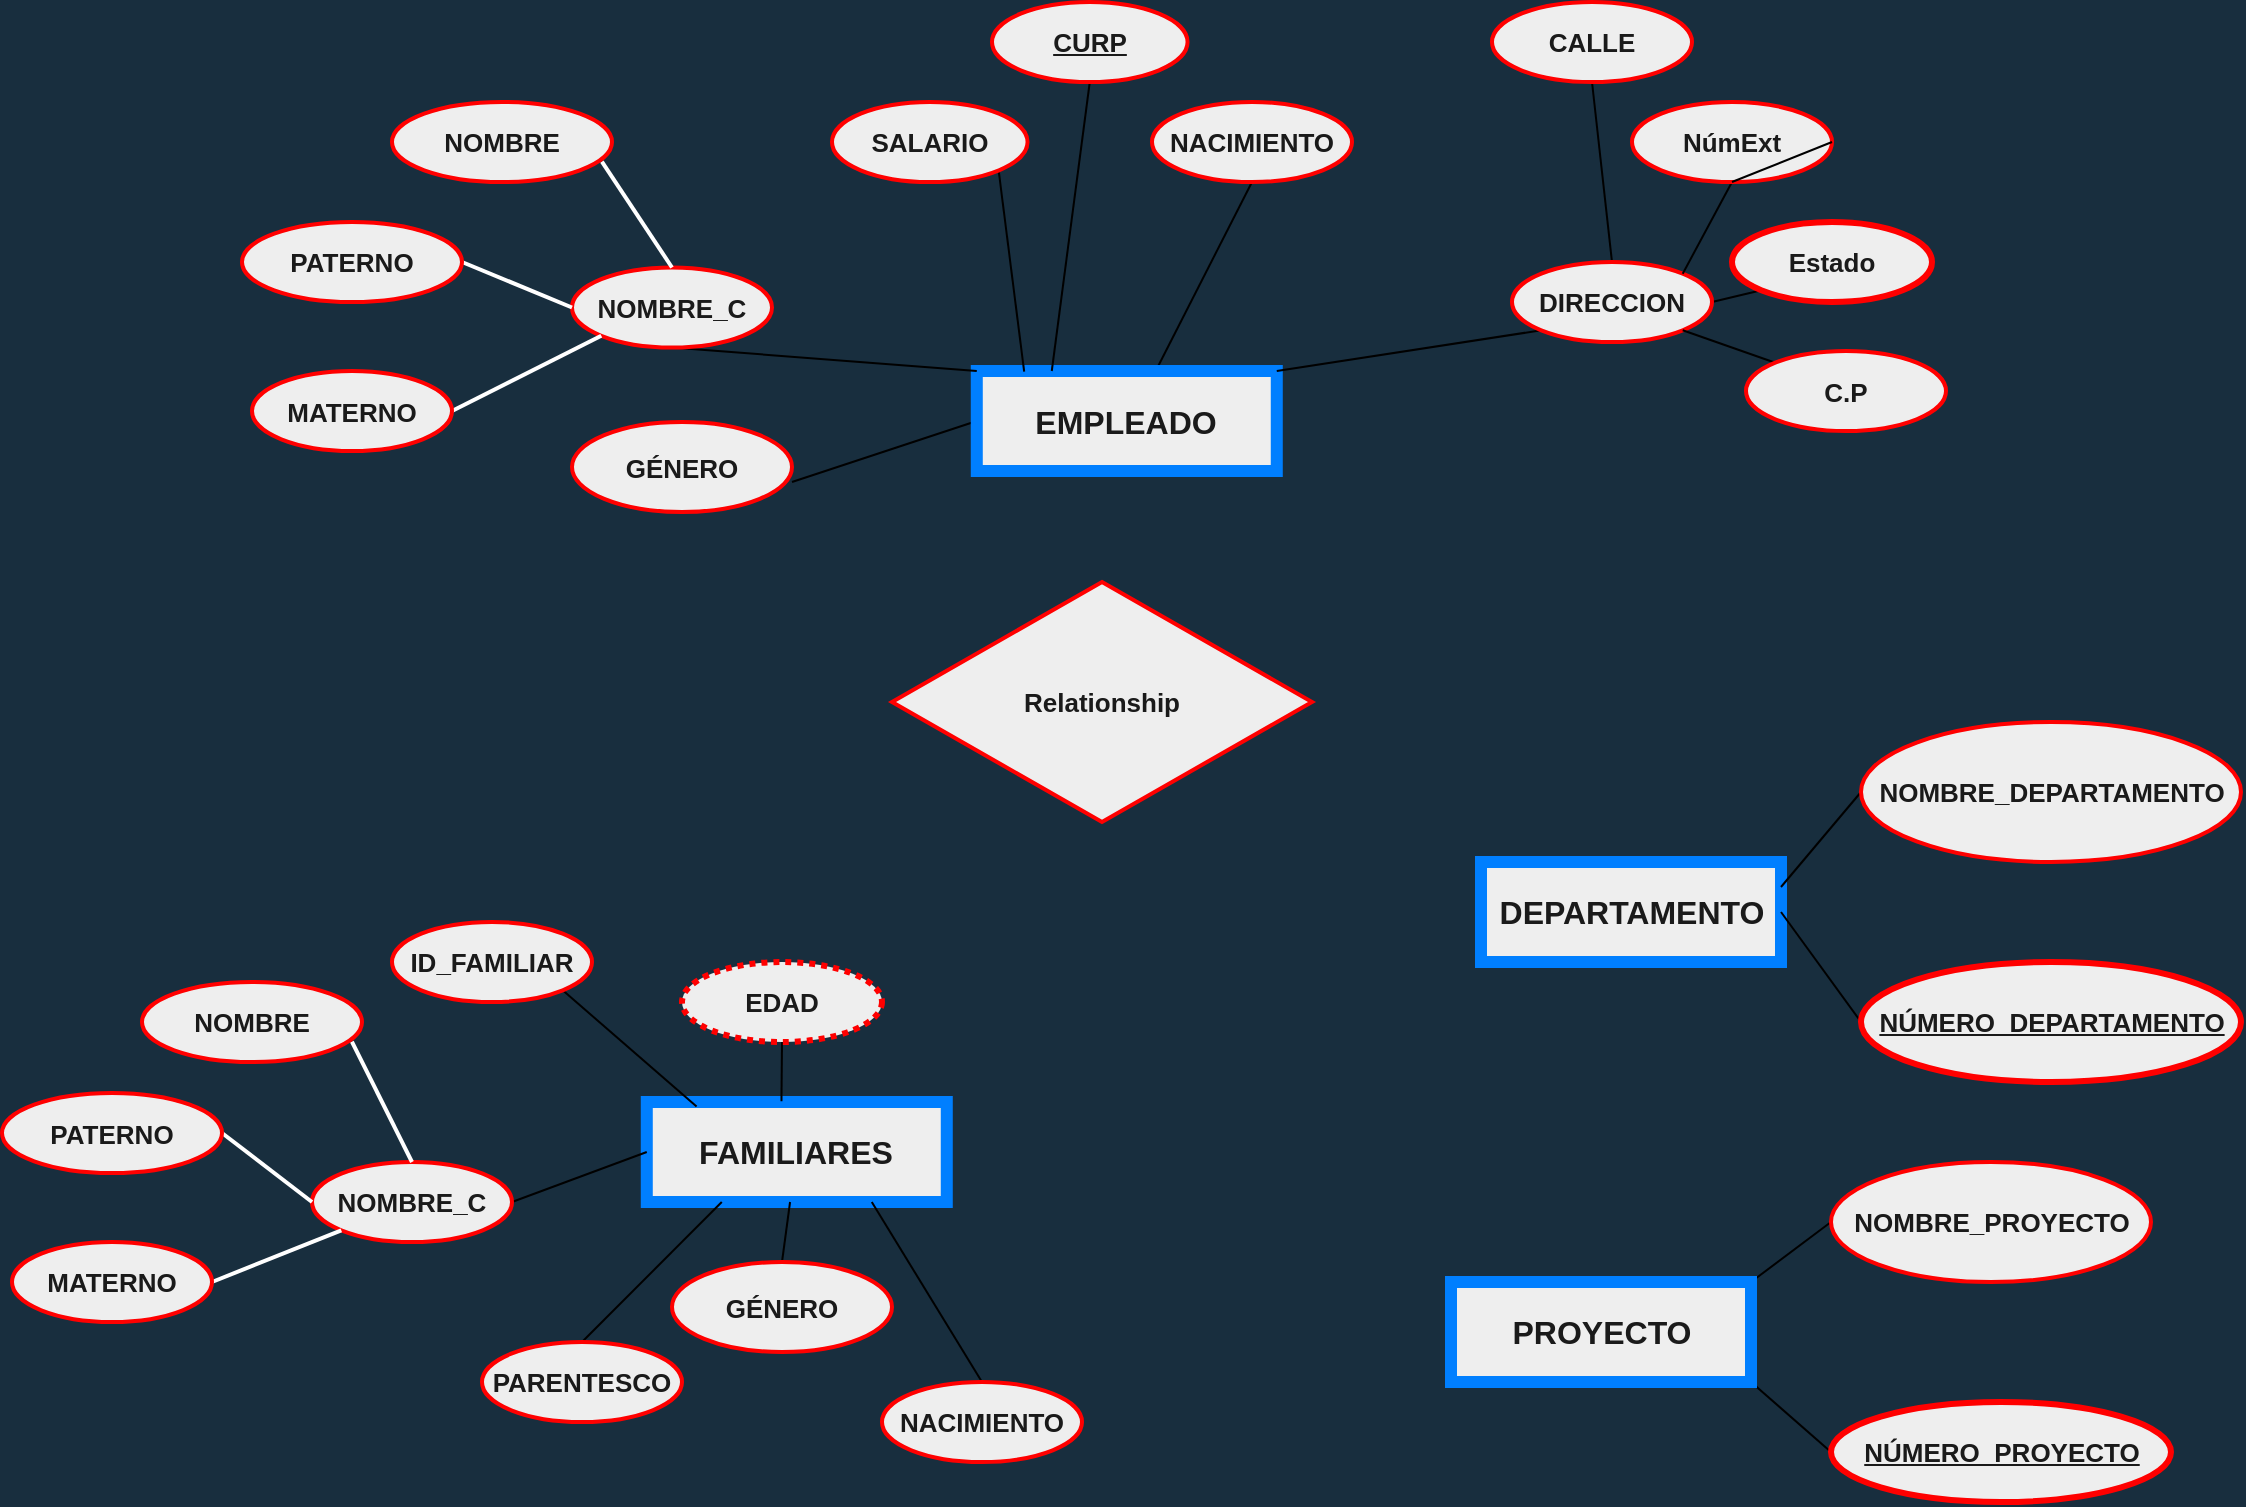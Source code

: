 <mxfile version="13.9.9" type="device"><diagram id="Cr8rwhKdKpi9vluvS5JP" name="Página-1"><mxGraphModel dx="1093" dy="754" grid="1" gridSize="10" guides="1" tooltips="1" connect="1" arrows="0" fold="1" page="1" pageScale="1" pageWidth="1169" pageHeight="827" background="#182E3E" math="0" shadow="0"><root><mxCell id="0"/><mxCell id="1" parent="0"/><mxCell id="cJOQEZuyymXwWGWpgnNL-10" style="edgeStyle=none;rounded=0;orthogonalLoop=1;jettySize=auto;html=1;exitX=0;exitY=0.5;exitDx=0;exitDy=0;entryX=1;entryY=0.667;entryDx=0;entryDy=0;entryPerimeter=0;endArrow=none;endFill=0;" parent="1" source="9bCEXv4croC0r56C43FN-2" target="9bCEXv4croC0r56C43FN-22" edge="1"><mxGeometry relative="1" as="geometry"/></mxCell><mxCell id="cJOQEZuyymXwWGWpgnNL-13" style="edgeStyle=none;rounded=0;orthogonalLoop=1;jettySize=auto;html=1;exitX=0.593;exitY=0.02;exitDx=0;exitDy=0;endArrow=none;endFill=0;exitPerimeter=0;entryX=0.5;entryY=1;entryDx=0;entryDy=0;" parent="1" source="9bCEXv4croC0r56C43FN-2" target="cJOQEZuyymXwWGWpgnNL-21" edge="1"><mxGeometry relative="1" as="geometry"><mxPoint x="605.826" y="89.99" as="targetPoint"/></mxGeometry></mxCell><mxCell id="9bCEXv4croC0r56C43FN-2" value="EMPLEADO" style="whiteSpace=wrap;html=1;align=center;strokeWidth=6;fontSize=16;fontStyle=1;fillColor=#EEEEEE;fontColor=#1A1A1A;strokeColor=#007FFF;" parent="1" vertex="1"><mxGeometry x="507.39" y="204.5" width="150" height="50" as="geometry"/></mxCell><mxCell id="cJOQEZuyymXwWGWpgnNL-11" style="edgeStyle=none;rounded=0;orthogonalLoop=1;jettySize=auto;html=1;exitX=0.5;exitY=1;exitDx=0;exitDy=0;entryX=0;entryY=0;entryDx=0;entryDy=0;endArrow=none;endFill=0;" parent="1" source="9bCEXv4croC0r56C43FN-3" target="9bCEXv4croC0r56C43FN-2" edge="1"><mxGeometry relative="1" as="geometry"/></mxCell><mxCell id="9bCEXv4croC0r56C43FN-3" value="NOMBRE_C" style="ellipse;whiteSpace=wrap;html=1;align=center;strokeWidth=2;fontSize=13;fontStyle=1;fillColor=#EEEEEE;fontColor=#1A1A1A;strokeColor=#FF0000;" parent="1" vertex="1"><mxGeometry x="305" y="152.75" width="100" height="40" as="geometry"/></mxCell><mxCell id="9bCEXv4croC0r56C43FN-14" style="rounded=1;sketch=0;orthogonalLoop=1;jettySize=auto;html=1;exitX=1;exitY=0.5;exitDx=0;exitDy=0;entryX=0;entryY=1;entryDx=0;entryDy=0;endArrow=none;endFill=0;strokeColor=#FFFFFF;strokeWidth=2;fontColor=#FFFFFF;startArrow=none;startFill=0;" parent="1" source="9bCEXv4croC0r56C43FN-17" target="9bCEXv4croC0r56C43FN-3" edge="1"><mxGeometry relative="1" as="geometry"><mxPoint x="225" y="77.75" as="sourcePoint"/><mxPoint x="265.0" y="165.5" as="targetPoint"/></mxGeometry></mxCell><mxCell id="9bCEXv4croC0r56C43FN-13" style="rounded=1;sketch=0;orthogonalLoop=1;jettySize=auto;html=1;entryX=0;entryY=0.5;entryDx=0;entryDy=0;strokeColor=#FFFFFF;fontColor=#FFFFFF;endArrow=none;endFill=0;strokeWidth=2;exitX=1;exitY=0.5;exitDx=0;exitDy=0;" parent="1" source="9bCEXv4croC0r56C43FN-18" target="9bCEXv4croC0r56C43FN-3" edge="1"><mxGeometry relative="1" as="geometry"><mxPoint x="275" y="30" as="sourcePoint"/></mxGeometry></mxCell><mxCell id="9bCEXv4croC0r56C43FN-17" value="MATERNO" style="ellipse;whiteSpace=wrap;html=1;align=center;strokeWidth=2;fontSize=13;fontStyle=1;verticalAlign=middle;fillColor=#EEEEEE;fontColor=#1A1A1A;strokeColor=#FF0000;" parent="1" vertex="1"><mxGeometry x="145" y="204.5" width="100" height="40" as="geometry"/></mxCell><mxCell id="9bCEXv4croC0r56C43FN-18" value="PATERNO" style="ellipse;whiteSpace=wrap;html=1;align=center;strokeWidth=2;fontSize=13;fontStyle=1;verticalAlign=middle;fillColor=#EEEEEE;fontColor=#1A1A1A;strokeColor=#FF0000;" parent="1" vertex="1"><mxGeometry x="140" y="130" width="110" height="40" as="geometry"/></mxCell><mxCell id="9bCEXv4croC0r56C43FN-20" style="rounded=1;sketch=0;orthogonalLoop=1;jettySize=auto;html=1;exitX=0.954;exitY=0.745;exitDx=0;exitDy=0;startArrow=none;startFill=0;endArrow=none;endFill=0;strokeColor=#FFFFFF;strokeWidth=2;fontColor=#FFFFFF;exitPerimeter=0;entryX=0.5;entryY=0;entryDx=0;entryDy=0;" parent="1" source="cJOQEZuyymXwWGWpgnNL-20" target="9bCEXv4croC0r56C43FN-3" edge="1"><mxGeometry relative="1" as="geometry"><mxPoint x="335" y="140" as="targetPoint"/><mxPoint x="225" y="-10" as="sourcePoint"/></mxGeometry></mxCell><mxCell id="9bCEXv4croC0r56C43FN-22" value="GÉNERO" style="ellipse;whiteSpace=wrap;html=1;align=center;strokeWidth=2;fontSize=13;fontStyle=1;verticalAlign=middle;fillColor=#EEEEEE;fontColor=#1A1A1A;strokeColor=#FF0000;" parent="1" vertex="1"><mxGeometry x="305" y="230" width="110" height="45" as="geometry"/></mxCell><mxCell id="cJOQEZuyymXwWGWpgnNL-15" style="edgeStyle=none;rounded=0;orthogonalLoop=1;jettySize=auto;html=1;entryX=0.25;entryY=0;entryDx=0;entryDy=0;endArrow=none;endFill=0;exitX=0.5;exitY=1;exitDx=0;exitDy=0;" parent="1" source="cJOQEZuyymXwWGWpgnNL-19" target="9bCEXv4croC0r56C43FN-2" edge="1"><mxGeometry relative="1" as="geometry"><mxPoint x="518" as="sourcePoint"/></mxGeometry></mxCell><mxCell id="cJOQEZuyymXwWGWpgnNL-5" style="rounded=0;orthogonalLoop=1;jettySize=auto;html=1;exitX=0.5;exitY=1;exitDx=0;exitDy=0;entryX=0.5;entryY=0;entryDx=0;entryDy=0;endArrow=none;endFill=0;" parent="1" source="9bCEXv4croC0r56C43FN-26" target="cJOQEZuyymXwWGWpgnNL-1" edge="1"><mxGeometry relative="1" as="geometry"><mxPoint x="785.0" y="55" as="sourcePoint"/></mxGeometry></mxCell><mxCell id="9bCEXv4croC0r56C43FN-26" value="CALLE" style="ellipse;whiteSpace=wrap;html=1;align=center;strokeWidth=2;fontSize=13;fontStyle=1;verticalAlign=middle;fillColor=#EEEEEE;fontColor=#1A1A1A;strokeColor=#FF0000;" parent="1" vertex="1"><mxGeometry x="765" y="20" width="100" height="40" as="geometry"/></mxCell><mxCell id="cJOQEZuyymXwWGWpgnNL-7" style="edgeStyle=none;rounded=0;orthogonalLoop=1;jettySize=auto;html=1;exitX=1;exitY=0.5;exitDx=0;exitDy=0;entryX=0;entryY=1;entryDx=0;entryDy=0;endArrow=none;endFill=0;" parent="1" source="cJOQEZuyymXwWGWpgnNL-1" target="cJOQEZuyymXwWGWpgnNL-3" edge="1"><mxGeometry relative="1" as="geometry"/></mxCell><mxCell id="cJOQEZuyymXwWGWpgnNL-18" style="edgeStyle=none;rounded=0;orthogonalLoop=1;jettySize=auto;html=1;exitX=0;exitY=1;exitDx=0;exitDy=0;entryX=1;entryY=0;entryDx=0;entryDy=0;endArrow=none;endFill=0;" parent="1" source="cJOQEZuyymXwWGWpgnNL-1" target="9bCEXv4croC0r56C43FN-2" edge="1"><mxGeometry relative="1" as="geometry"/></mxCell><mxCell id="cJOQEZuyymXwWGWpgnNL-1" value="DIRECCION" style="ellipse;whiteSpace=wrap;html=1;align=center;strokeWidth=2;fontSize=13;fontStyle=1;verticalAlign=middle;fillColor=#EEEEEE;fontColor=#1A1A1A;strokeColor=#FF0000;" parent="1" vertex="1"><mxGeometry x="775" y="150" width="100" height="40" as="geometry"/></mxCell><mxCell id="cJOQEZuyymXwWGWpgnNL-6" style="edgeStyle=none;rounded=0;orthogonalLoop=1;jettySize=auto;html=1;exitX=0.5;exitY=1;exitDx=0;exitDy=0;endArrow=none;endFill=0;entryX=1;entryY=0;entryDx=0;entryDy=0;" parent="1" source="cJOQEZuyymXwWGWpgnNL-2" target="cJOQEZuyymXwWGWpgnNL-1" edge="1"><mxGeometry relative="1" as="geometry"><mxPoint x="845" y="5" as="targetPoint"/></mxGeometry></mxCell><mxCell id="cJOQEZuyymXwWGWpgnNL-2" value="NúmExt" style="ellipse;whiteSpace=wrap;html=1;align=center;strokeWidth=2;fontSize=13;fontStyle=1;verticalAlign=middle;fillColor=#EEEEEE;fontColor=#1A1A1A;strokeColor=#FF0000;" parent="1" vertex="1"><mxGeometry x="835" y="70" width="100" height="40" as="geometry"/></mxCell><mxCell id="cJOQEZuyymXwWGWpgnNL-3" value="Estado" style="ellipse;whiteSpace=wrap;html=1;align=center;strokeWidth=3;fontSize=13;fontStyle=1;verticalAlign=middle;fillColor=#EEEEEE;fontColor=#1A1A1A;strokeColor=#FF0000;" parent="1" vertex="1"><mxGeometry x="885" y="130" width="100" height="40" as="geometry"/></mxCell><mxCell id="cJOQEZuyymXwWGWpgnNL-8" style="edgeStyle=none;rounded=0;orthogonalLoop=1;jettySize=auto;html=1;exitX=0;exitY=0;exitDx=0;exitDy=0;entryX=1;entryY=1;entryDx=0;entryDy=0;endArrow=none;endFill=0;" parent="1" source="cJOQEZuyymXwWGWpgnNL-4" target="cJOQEZuyymXwWGWpgnNL-1" edge="1"><mxGeometry relative="1" as="geometry"/></mxCell><mxCell id="cJOQEZuyymXwWGWpgnNL-4" value="C.P" style="ellipse;whiteSpace=wrap;html=1;align=center;strokeWidth=2;fontSize=13;fontStyle=1;verticalAlign=middle;fillColor=#EEEEEE;fontColor=#1A1A1A;strokeColor=#FF0000;" parent="1" vertex="1"><mxGeometry x="892" y="194.5" width="100" height="40" as="geometry"/></mxCell><mxCell id="cJOQEZuyymXwWGWpgnNL-14" style="edgeStyle=none;rounded=0;orthogonalLoop=1;jettySize=auto;html=1;exitX=1;exitY=1;exitDx=0;exitDy=0;entryX=0.158;entryY=0.007;entryDx=0;entryDy=0;entryPerimeter=0;endArrow=none;endFill=0;" parent="1" source="cJOQEZuyymXwWGWpgnNL-9" target="9bCEXv4croC0r56C43FN-2" edge="1"><mxGeometry relative="1" as="geometry"/></mxCell><mxCell id="cJOQEZuyymXwWGWpgnNL-9" value="SALARIO" style="ellipse;whiteSpace=wrap;html=1;align=center;strokeWidth=2;fontSize=13;fontStyle=1;verticalAlign=middle;fillColor=#EEEEEE;fontColor=#1A1A1A;strokeColor=#FF0000;" parent="1" vertex="1"><mxGeometry x="435" y="70" width="97.78" height="40" as="geometry"/></mxCell><mxCell id="cJOQEZuyymXwWGWpgnNL-17" style="edgeStyle=none;rounded=0;orthogonalLoop=1;jettySize=auto;html=1;exitX=0.5;exitY=1;exitDx=0;exitDy=0;entryX=1;entryY=0.5;entryDx=0;entryDy=0;endArrow=none;endFill=0;" parent="1" source="cJOQEZuyymXwWGWpgnNL-2" target="cJOQEZuyymXwWGWpgnNL-2" edge="1"><mxGeometry relative="1" as="geometry"/></mxCell><mxCell id="cJOQEZuyymXwWGWpgnNL-19" value="&lt;u&gt;CURP&lt;/u&gt;" style="ellipse;whiteSpace=wrap;html=1;align=center;strokeWidth=2;fontSize=13;fontStyle=1;verticalAlign=middle;fillColor=#EEEEEE;fontColor=#1A1A1A;strokeColor=#FF0000;" parent="1" vertex="1"><mxGeometry x="515" y="20" width="97.78" height="40" as="geometry"/></mxCell><mxCell id="cJOQEZuyymXwWGWpgnNL-20" value="NOMBRE" style="ellipse;whiteSpace=wrap;html=1;align=center;strokeWidth=2;fontSize=13;fontStyle=1;verticalAlign=middle;fillColor=#EEEEEE;fontColor=#1A1A1A;strokeColor=#FF0000;" parent="1" vertex="1"><mxGeometry x="215" y="70" width="110" height="40" as="geometry"/></mxCell><mxCell id="cJOQEZuyymXwWGWpgnNL-21" value="NACIMIENTO" style="ellipse;whiteSpace=wrap;html=1;align=center;strokeWidth=2;fontSize=13;fontStyle=1;verticalAlign=middle;fillColor=#EEEEEE;fontColor=#1A1A1A;strokeColor=#FF0000;" parent="1" vertex="1"><mxGeometry x="595" y="70" width="100" height="40" as="geometry"/></mxCell><mxCell id="cJOQEZuyymXwWGWpgnNL-22" value="DEPARTAMENTO" style="whiteSpace=wrap;html=1;align=center;strokeWidth=6;fontSize=16;fontStyle=1;fillColor=#EEEEEE;fontColor=#1A1A1A;strokeColor=#007FFF;" parent="1" vertex="1"><mxGeometry x="759.5" y="450" width="150" height="50" as="geometry"/></mxCell><mxCell id="cJOQEZuyymXwWGWpgnNL-27" style="edgeStyle=none;rounded=0;orthogonalLoop=1;jettySize=auto;html=1;exitX=0.5;exitY=1;exitDx=0;exitDy=0;endArrow=none;endFill=0;" parent="1" source="cJOQEZuyymXwWGWpgnNL-22" target="cJOQEZuyymXwWGWpgnNL-22" edge="1"><mxGeometry relative="1" as="geometry"/></mxCell><mxCell id="cJOQEZuyymXwWGWpgnNL-31" style="edgeStyle=none;rounded=0;orthogonalLoop=1;jettySize=auto;html=1;exitX=0;exitY=0.5;exitDx=0;exitDy=0;entryX=1;entryY=0.25;entryDx=0;entryDy=0;endArrow=none;endFill=0;" parent="1" source="cJOQEZuyymXwWGWpgnNL-28" target="cJOQEZuyymXwWGWpgnNL-22" edge="1"><mxGeometry relative="1" as="geometry"/></mxCell><mxCell id="cJOQEZuyymXwWGWpgnNL-28" value="NOMBRE_DEPARTAMENTO" style="ellipse;whiteSpace=wrap;html=1;align=center;fontSize=13;fontColor=#1A1A1A;fontStyle=1;strokeColor=#FF0000;strokeWidth=2;fillColor=#EEEEEE;" parent="1" vertex="1"><mxGeometry x="949.5" y="380" width="190" height="70" as="geometry"/></mxCell><mxCell id="cJOQEZuyymXwWGWpgnNL-32" style="edgeStyle=none;rounded=0;orthogonalLoop=1;jettySize=auto;html=1;exitX=0;exitY=0.5;exitDx=0;exitDy=0;entryX=1;entryY=0.5;entryDx=0;entryDy=0;endArrow=none;endFill=0;" parent="1" source="cJOQEZuyymXwWGWpgnNL-29" target="cJOQEZuyymXwWGWpgnNL-22" edge="1"><mxGeometry relative="1" as="geometry"/></mxCell><mxCell id="cJOQEZuyymXwWGWpgnNL-29" value="NÚMERO_DEPARTAMENTO" style="ellipse;whiteSpace=wrap;html=1;align=center;fontSize=13;fontColor=#1A1A1A;fontStyle=5;strokeColor=#FF0000;strokeWidth=3;fillColor=#EEEEEE;" parent="1" vertex="1"><mxGeometry x="949.5" y="500" width="190" height="60" as="geometry"/></mxCell><mxCell id="cJOQEZuyymXwWGWpgnNL-37" style="edgeStyle=none;rounded=0;orthogonalLoop=1;jettySize=auto;html=1;exitX=1;exitY=0;exitDx=0;exitDy=0;entryX=0;entryY=0.5;entryDx=0;entryDy=0;endArrow=none;endFill=0;fontSize=13;" parent="1" source="cJOQEZuyymXwWGWpgnNL-34" target="cJOQEZuyymXwWGWpgnNL-35" edge="1"><mxGeometry relative="1" as="geometry"/></mxCell><mxCell id="cJOQEZuyymXwWGWpgnNL-38" style="edgeStyle=none;rounded=0;orthogonalLoop=1;jettySize=auto;html=1;exitX=1;exitY=1;exitDx=0;exitDy=0;entryX=0;entryY=0.5;entryDx=0;entryDy=0;endArrow=none;endFill=0;fontSize=13;" parent="1" source="cJOQEZuyymXwWGWpgnNL-34" target="cJOQEZuyymXwWGWpgnNL-36" edge="1"><mxGeometry relative="1" as="geometry"/></mxCell><mxCell id="cJOQEZuyymXwWGWpgnNL-34" value="PROYECTO" style="whiteSpace=wrap;html=1;align=center;strokeWidth=6;fontSize=16;fontStyle=1;fillColor=#EEEEEE;fontColor=#1A1A1A;strokeColor=#007FFF;" parent="1" vertex="1"><mxGeometry x="744.5" y="660" width="150" height="50" as="geometry"/></mxCell><mxCell id="cJOQEZuyymXwWGWpgnNL-35" value="NOMBRE_PROYECTO" style="ellipse;whiteSpace=wrap;html=1;align=center;fontSize=13;fontColor=#1A1A1A;fontStyle=1;strokeColor=#FF0000;strokeWidth=2;fillColor=#EEEEEE;" parent="1" vertex="1"><mxGeometry x="934.5" y="600" width="160" height="60" as="geometry"/></mxCell><mxCell id="cJOQEZuyymXwWGWpgnNL-36" value="NÚMERO_PROYECTO" style="ellipse;whiteSpace=wrap;html=1;align=center;fontSize=13;fontColor=#1A1A1A;fontStyle=5;strokeColor=#FF0000;strokeWidth=3;fillColor=#EEEEEE;" parent="1" vertex="1"><mxGeometry x="934.5" y="720" width="170" height="50" as="geometry"/></mxCell><mxCell id="cJOQEZuyymXwWGWpgnNL-39" value="FAMILIARES" style="whiteSpace=wrap;html=1;align=center;strokeWidth=6;fontSize=16;fontStyle=1;fillColor=#EEEEEE;fontColor=#1A1A1A;strokeColor=#007FFF;" parent="1" vertex="1"><mxGeometry x="342.39" y="570" width="150" height="50" as="geometry"/></mxCell><mxCell id="cJOQEZuyymXwWGWpgnNL-59" style="edgeStyle=none;rounded=0;orthogonalLoop=1;jettySize=auto;html=1;exitX=0.5;exitY=0;exitDx=0;exitDy=0;entryX=0.75;entryY=1;entryDx=0;entryDy=0;endArrow=none;endFill=0;fontSize=13;" parent="1" source="cJOQEZuyymXwWGWpgnNL-40" target="cJOQEZuyymXwWGWpgnNL-39" edge="1"><mxGeometry relative="1" as="geometry"/></mxCell><mxCell id="cJOQEZuyymXwWGWpgnNL-40" value="NACIMIENTO" style="ellipse;whiteSpace=wrap;html=1;align=center;strokeWidth=2;fontSize=13;fontStyle=1;verticalAlign=middle;fillColor=#EEEEEE;fontColor=#1A1A1A;strokeColor=#FF0000;" parent="1" vertex="1"><mxGeometry x="460" y="710" width="100" height="40" as="geometry"/></mxCell><mxCell id="cJOQEZuyymXwWGWpgnNL-57" style="edgeStyle=none;rounded=0;orthogonalLoop=1;jettySize=auto;html=1;exitX=0.5;exitY=0;exitDx=0;exitDy=0;endArrow=none;endFill=0;fontSize=13;" parent="1" source="cJOQEZuyymXwWGWpgnNL-41" target="cJOQEZuyymXwWGWpgnNL-39" edge="1"><mxGeometry relative="1" as="geometry"><mxPoint x="410" y="630" as="targetPoint"/></mxGeometry></mxCell><mxCell id="cJOQEZuyymXwWGWpgnNL-41" value="GÉNERO" style="ellipse;whiteSpace=wrap;html=1;align=center;strokeWidth=2;fontSize=13;fontStyle=1;verticalAlign=middle;fillColor=#EEEEEE;fontColor=#1A1A1A;strokeColor=#FF0000;" parent="1" vertex="1"><mxGeometry x="355" y="650" width="110" height="45" as="geometry"/></mxCell><mxCell id="cJOQEZuyymXwWGWpgnNL-58" style="edgeStyle=none;rounded=0;orthogonalLoop=1;jettySize=auto;html=1;exitX=0.5;exitY=0;exitDx=0;exitDy=0;entryX=0.25;entryY=1;entryDx=0;entryDy=0;endArrow=none;endFill=0;fontSize=13;" parent="1" source="cJOQEZuyymXwWGWpgnNL-42" target="cJOQEZuyymXwWGWpgnNL-39" edge="1"><mxGeometry relative="1" as="geometry"/></mxCell><mxCell id="cJOQEZuyymXwWGWpgnNL-42" value="PARENTESCO" style="ellipse;whiteSpace=wrap;html=1;align=center;strokeWidth=2;fontSize=13;fontStyle=1;verticalAlign=middle;fillColor=#EEEEEE;fontColor=#1A1A1A;strokeColor=#FF0000;" parent="1" vertex="1"><mxGeometry x="260" y="690" width="100" height="40" as="geometry"/></mxCell><mxCell id="cJOQEZuyymXwWGWpgnNL-53" style="edgeStyle=none;rounded=0;orthogonalLoop=1;jettySize=auto;html=1;exitX=1;exitY=0.5;exitDx=0;exitDy=0;entryX=0;entryY=0.5;entryDx=0;entryDy=0;endArrow=none;endFill=0;fontSize=13;" parent="1" source="cJOQEZuyymXwWGWpgnNL-45" target="cJOQEZuyymXwWGWpgnNL-39" edge="1"><mxGeometry relative="1" as="geometry"/></mxCell><mxCell id="cJOQEZuyymXwWGWpgnNL-45" value="NOMBRE_C" style="ellipse;whiteSpace=wrap;html=1;align=center;strokeWidth=2;fontSize=13;fontStyle=1;fillColor=#EEEEEE;fontColor=#1A1A1A;strokeColor=#FF0000;" parent="1" vertex="1"><mxGeometry x="175" y="600" width="100" height="40" as="geometry"/></mxCell><mxCell id="cJOQEZuyymXwWGWpgnNL-46" style="rounded=1;sketch=0;orthogonalLoop=1;jettySize=auto;html=1;exitX=1;exitY=0.5;exitDx=0;exitDy=0;entryX=0;entryY=1;entryDx=0;entryDy=0;endArrow=none;endFill=0;strokeColor=#FFFFFF;strokeWidth=2;fontColor=#FFFFFF;startArrow=none;startFill=0;" parent="1" source="cJOQEZuyymXwWGWpgnNL-48" target="cJOQEZuyymXwWGWpgnNL-45" edge="1"><mxGeometry relative="1" as="geometry"><mxPoint x="105" y="513.25" as="sourcePoint"/><mxPoint x="145.0" y="601" as="targetPoint"/></mxGeometry></mxCell><mxCell id="cJOQEZuyymXwWGWpgnNL-47" style="rounded=1;sketch=0;orthogonalLoop=1;jettySize=auto;html=1;entryX=0;entryY=0.5;entryDx=0;entryDy=0;strokeColor=#FFFFFF;fontColor=#FFFFFF;endArrow=none;endFill=0;strokeWidth=2;exitX=1;exitY=0.5;exitDx=0;exitDy=0;" parent="1" source="cJOQEZuyymXwWGWpgnNL-49" target="cJOQEZuyymXwWGWpgnNL-45" edge="1"><mxGeometry relative="1" as="geometry"><mxPoint x="155" y="465.5" as="sourcePoint"/></mxGeometry></mxCell><mxCell id="cJOQEZuyymXwWGWpgnNL-48" value="MATERNO" style="ellipse;whiteSpace=wrap;html=1;align=center;strokeWidth=2;fontSize=13;fontStyle=1;verticalAlign=middle;fillColor=#EEEEEE;fontColor=#1A1A1A;strokeColor=#FF0000;" parent="1" vertex="1"><mxGeometry x="25" y="640" width="100" height="40" as="geometry"/></mxCell><mxCell id="cJOQEZuyymXwWGWpgnNL-49" value="PATERNO" style="ellipse;whiteSpace=wrap;html=1;align=center;strokeWidth=2;fontSize=13;fontStyle=1;verticalAlign=middle;fillColor=#EEEEEE;fontColor=#1A1A1A;strokeColor=#FF0000;" parent="1" vertex="1"><mxGeometry x="20" y="565.5" width="110" height="40" as="geometry"/></mxCell><mxCell id="cJOQEZuyymXwWGWpgnNL-50" style="rounded=1;sketch=0;orthogonalLoop=1;jettySize=auto;html=1;exitX=0.954;exitY=0.745;exitDx=0;exitDy=0;startArrow=none;startFill=0;endArrow=none;endFill=0;strokeColor=#FFFFFF;strokeWidth=2;fontColor=#FFFFFF;exitPerimeter=0;entryX=0.5;entryY=0;entryDx=0;entryDy=0;" parent="1" source="cJOQEZuyymXwWGWpgnNL-51" target="cJOQEZuyymXwWGWpgnNL-45" edge="1"><mxGeometry relative="1" as="geometry"><mxPoint x="215" y="575.5" as="targetPoint"/><mxPoint x="105" y="425.5" as="sourcePoint"/></mxGeometry></mxCell><mxCell id="cJOQEZuyymXwWGWpgnNL-51" value="NOMBRE" style="ellipse;whiteSpace=wrap;html=1;align=center;strokeWidth=2;fontSize=13;fontStyle=1;verticalAlign=middle;fillColor=#EEEEEE;fontColor=#1A1A1A;strokeColor=#FF0000;" parent="1" vertex="1"><mxGeometry x="90" y="510" width="110" height="40" as="geometry"/></mxCell><mxCell id="cJOQEZuyymXwWGWpgnNL-70" style="edgeStyle=none;rounded=0;orthogonalLoop=1;jettySize=auto;html=1;exitX=0.5;exitY=1;exitDx=0;exitDy=0;entryX=0.449;entryY=-0.007;entryDx=0;entryDy=0;entryPerimeter=0;endArrow=none;endFill=0;fontSize=13;" parent="1" source="cJOQEZuyymXwWGWpgnNL-69" target="cJOQEZuyymXwWGWpgnNL-39" edge="1"><mxGeometry relative="1" as="geometry"/></mxCell><mxCell id="cJOQEZuyymXwWGWpgnNL-69" value="EDAD" style="ellipse;whiteSpace=wrap;html=1;align=center;strokeWidth=3;fontSize=13;fontStyle=1;verticalAlign=middle;fillColor=#EEEEEE;fontColor=#1A1A1A;strokeColor=#FF0000;dashed=1;sketch=0;shadow=0;allowArrows=0;dashPattern=1 1;" parent="1" vertex="1"><mxGeometry x="360" y="500" width="100" height="40" as="geometry"/></mxCell><mxCell id="cJOQEZuyymXwWGWpgnNL-73" style="edgeStyle=none;rounded=0;orthogonalLoop=1;jettySize=auto;html=1;exitX=1;exitY=1;exitDx=0;exitDy=0;entryX=0.166;entryY=0.044;entryDx=0;entryDy=0;entryPerimeter=0;endArrow=none;endFill=0;fontSize=13;" parent="1" source="cJOQEZuyymXwWGWpgnNL-72" target="cJOQEZuyymXwWGWpgnNL-39" edge="1"><mxGeometry relative="1" as="geometry"/></mxCell><mxCell id="cJOQEZuyymXwWGWpgnNL-72" value="ID_FAMILIAR" style="ellipse;whiteSpace=wrap;html=1;align=center;strokeWidth=2;fontSize=13;fontStyle=1;verticalAlign=middle;fillColor=#EEEEEE;fontColor=#1A1A1A;strokeColor=#FF0000;" parent="1" vertex="1"><mxGeometry x="215.0" y="480" width="100" height="40" as="geometry"/></mxCell><mxCell id="VEiRsSS-IjOUAJVpJDN8-1" value="Relationship" style="shape=rhombus;perimeter=rhombusPerimeter;whiteSpace=wrap;html=1;align=center;fontSize=13;fontColor=#1A1A1A;fontStyle=1;strokeColor=#FF0000;strokeWidth=2;fillColor=#EEEEEE;" vertex="1" parent="1"><mxGeometry x="465" y="310" width="210" height="120" as="geometry"/></mxCell></root></mxGraphModel></diagram></mxfile>